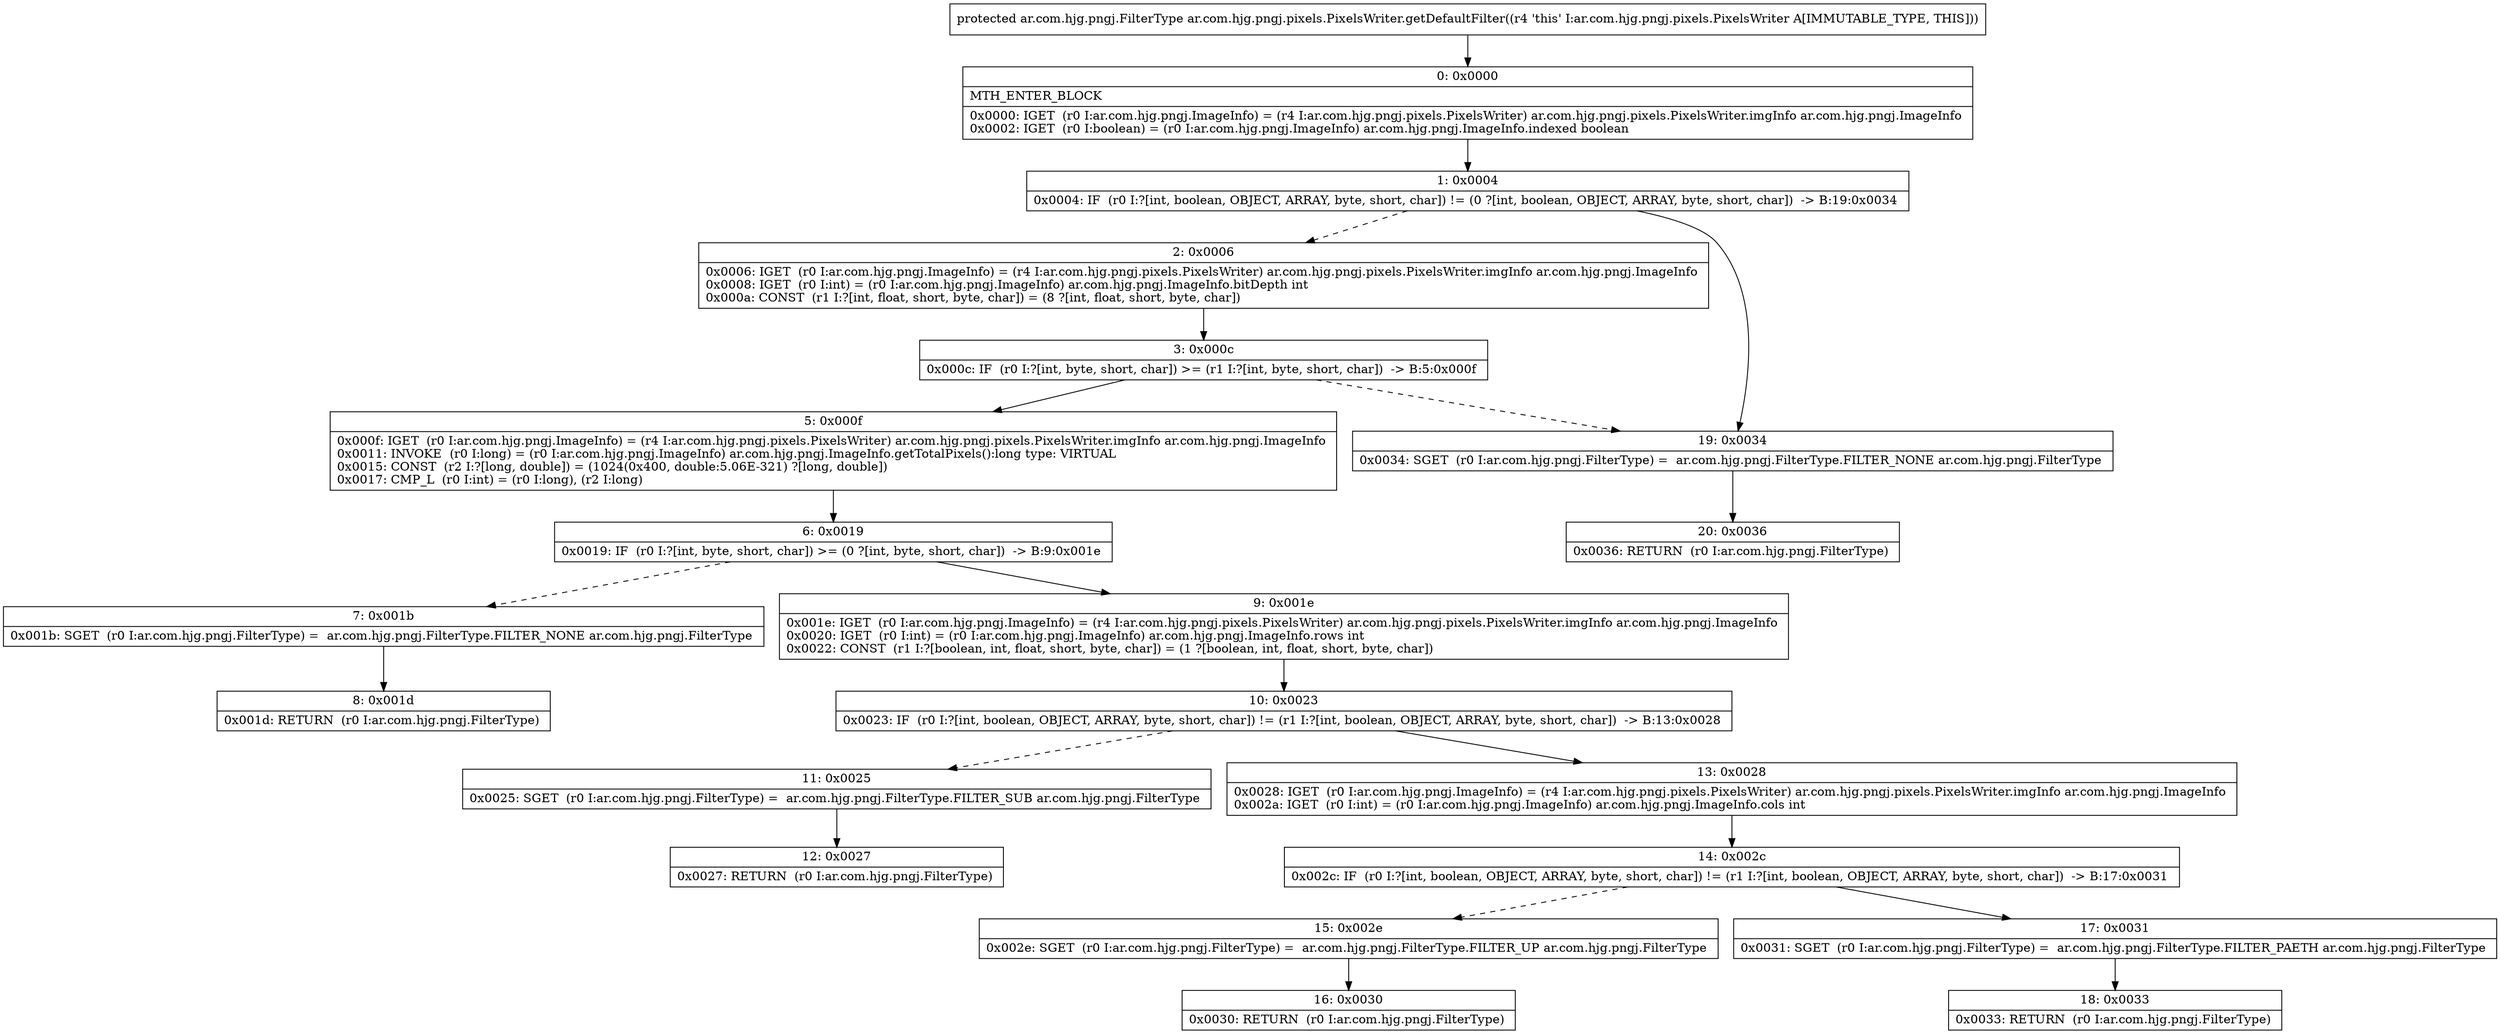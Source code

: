 digraph "CFG forar.com.hjg.pngj.pixels.PixelsWriter.getDefaultFilter()Lar\/com\/hjg\/pngj\/FilterType;" {
Node_0 [shape=record,label="{0\:\ 0x0000|MTH_ENTER_BLOCK\l|0x0000: IGET  (r0 I:ar.com.hjg.pngj.ImageInfo) = (r4 I:ar.com.hjg.pngj.pixels.PixelsWriter) ar.com.hjg.pngj.pixels.PixelsWriter.imgInfo ar.com.hjg.pngj.ImageInfo \l0x0002: IGET  (r0 I:boolean) = (r0 I:ar.com.hjg.pngj.ImageInfo) ar.com.hjg.pngj.ImageInfo.indexed boolean \l}"];
Node_1 [shape=record,label="{1\:\ 0x0004|0x0004: IF  (r0 I:?[int, boolean, OBJECT, ARRAY, byte, short, char]) != (0 ?[int, boolean, OBJECT, ARRAY, byte, short, char])  \-\> B:19:0x0034 \l}"];
Node_2 [shape=record,label="{2\:\ 0x0006|0x0006: IGET  (r0 I:ar.com.hjg.pngj.ImageInfo) = (r4 I:ar.com.hjg.pngj.pixels.PixelsWriter) ar.com.hjg.pngj.pixels.PixelsWriter.imgInfo ar.com.hjg.pngj.ImageInfo \l0x0008: IGET  (r0 I:int) = (r0 I:ar.com.hjg.pngj.ImageInfo) ar.com.hjg.pngj.ImageInfo.bitDepth int \l0x000a: CONST  (r1 I:?[int, float, short, byte, char]) = (8 ?[int, float, short, byte, char]) \l}"];
Node_3 [shape=record,label="{3\:\ 0x000c|0x000c: IF  (r0 I:?[int, byte, short, char]) \>= (r1 I:?[int, byte, short, char])  \-\> B:5:0x000f \l}"];
Node_5 [shape=record,label="{5\:\ 0x000f|0x000f: IGET  (r0 I:ar.com.hjg.pngj.ImageInfo) = (r4 I:ar.com.hjg.pngj.pixels.PixelsWriter) ar.com.hjg.pngj.pixels.PixelsWriter.imgInfo ar.com.hjg.pngj.ImageInfo \l0x0011: INVOKE  (r0 I:long) = (r0 I:ar.com.hjg.pngj.ImageInfo) ar.com.hjg.pngj.ImageInfo.getTotalPixels():long type: VIRTUAL \l0x0015: CONST  (r2 I:?[long, double]) = (1024(0x400, double:5.06E\-321) ?[long, double]) \l0x0017: CMP_L  (r0 I:int) = (r0 I:long), (r2 I:long) \l}"];
Node_6 [shape=record,label="{6\:\ 0x0019|0x0019: IF  (r0 I:?[int, byte, short, char]) \>= (0 ?[int, byte, short, char])  \-\> B:9:0x001e \l}"];
Node_7 [shape=record,label="{7\:\ 0x001b|0x001b: SGET  (r0 I:ar.com.hjg.pngj.FilterType) =  ar.com.hjg.pngj.FilterType.FILTER_NONE ar.com.hjg.pngj.FilterType \l}"];
Node_8 [shape=record,label="{8\:\ 0x001d|0x001d: RETURN  (r0 I:ar.com.hjg.pngj.FilterType) \l}"];
Node_9 [shape=record,label="{9\:\ 0x001e|0x001e: IGET  (r0 I:ar.com.hjg.pngj.ImageInfo) = (r4 I:ar.com.hjg.pngj.pixels.PixelsWriter) ar.com.hjg.pngj.pixels.PixelsWriter.imgInfo ar.com.hjg.pngj.ImageInfo \l0x0020: IGET  (r0 I:int) = (r0 I:ar.com.hjg.pngj.ImageInfo) ar.com.hjg.pngj.ImageInfo.rows int \l0x0022: CONST  (r1 I:?[boolean, int, float, short, byte, char]) = (1 ?[boolean, int, float, short, byte, char]) \l}"];
Node_10 [shape=record,label="{10\:\ 0x0023|0x0023: IF  (r0 I:?[int, boolean, OBJECT, ARRAY, byte, short, char]) != (r1 I:?[int, boolean, OBJECT, ARRAY, byte, short, char])  \-\> B:13:0x0028 \l}"];
Node_11 [shape=record,label="{11\:\ 0x0025|0x0025: SGET  (r0 I:ar.com.hjg.pngj.FilterType) =  ar.com.hjg.pngj.FilterType.FILTER_SUB ar.com.hjg.pngj.FilterType \l}"];
Node_12 [shape=record,label="{12\:\ 0x0027|0x0027: RETURN  (r0 I:ar.com.hjg.pngj.FilterType) \l}"];
Node_13 [shape=record,label="{13\:\ 0x0028|0x0028: IGET  (r0 I:ar.com.hjg.pngj.ImageInfo) = (r4 I:ar.com.hjg.pngj.pixels.PixelsWriter) ar.com.hjg.pngj.pixels.PixelsWriter.imgInfo ar.com.hjg.pngj.ImageInfo \l0x002a: IGET  (r0 I:int) = (r0 I:ar.com.hjg.pngj.ImageInfo) ar.com.hjg.pngj.ImageInfo.cols int \l}"];
Node_14 [shape=record,label="{14\:\ 0x002c|0x002c: IF  (r0 I:?[int, boolean, OBJECT, ARRAY, byte, short, char]) != (r1 I:?[int, boolean, OBJECT, ARRAY, byte, short, char])  \-\> B:17:0x0031 \l}"];
Node_15 [shape=record,label="{15\:\ 0x002e|0x002e: SGET  (r0 I:ar.com.hjg.pngj.FilterType) =  ar.com.hjg.pngj.FilterType.FILTER_UP ar.com.hjg.pngj.FilterType \l}"];
Node_16 [shape=record,label="{16\:\ 0x0030|0x0030: RETURN  (r0 I:ar.com.hjg.pngj.FilterType) \l}"];
Node_17 [shape=record,label="{17\:\ 0x0031|0x0031: SGET  (r0 I:ar.com.hjg.pngj.FilterType) =  ar.com.hjg.pngj.FilterType.FILTER_PAETH ar.com.hjg.pngj.FilterType \l}"];
Node_18 [shape=record,label="{18\:\ 0x0033|0x0033: RETURN  (r0 I:ar.com.hjg.pngj.FilterType) \l}"];
Node_19 [shape=record,label="{19\:\ 0x0034|0x0034: SGET  (r0 I:ar.com.hjg.pngj.FilterType) =  ar.com.hjg.pngj.FilterType.FILTER_NONE ar.com.hjg.pngj.FilterType \l}"];
Node_20 [shape=record,label="{20\:\ 0x0036|0x0036: RETURN  (r0 I:ar.com.hjg.pngj.FilterType) \l}"];
MethodNode[shape=record,label="{protected ar.com.hjg.pngj.FilterType ar.com.hjg.pngj.pixels.PixelsWriter.getDefaultFilter((r4 'this' I:ar.com.hjg.pngj.pixels.PixelsWriter A[IMMUTABLE_TYPE, THIS])) }"];
MethodNode -> Node_0;
Node_0 -> Node_1;
Node_1 -> Node_2[style=dashed];
Node_1 -> Node_19;
Node_2 -> Node_3;
Node_3 -> Node_5;
Node_3 -> Node_19[style=dashed];
Node_5 -> Node_6;
Node_6 -> Node_7[style=dashed];
Node_6 -> Node_9;
Node_7 -> Node_8;
Node_9 -> Node_10;
Node_10 -> Node_11[style=dashed];
Node_10 -> Node_13;
Node_11 -> Node_12;
Node_13 -> Node_14;
Node_14 -> Node_15[style=dashed];
Node_14 -> Node_17;
Node_15 -> Node_16;
Node_17 -> Node_18;
Node_19 -> Node_20;
}

